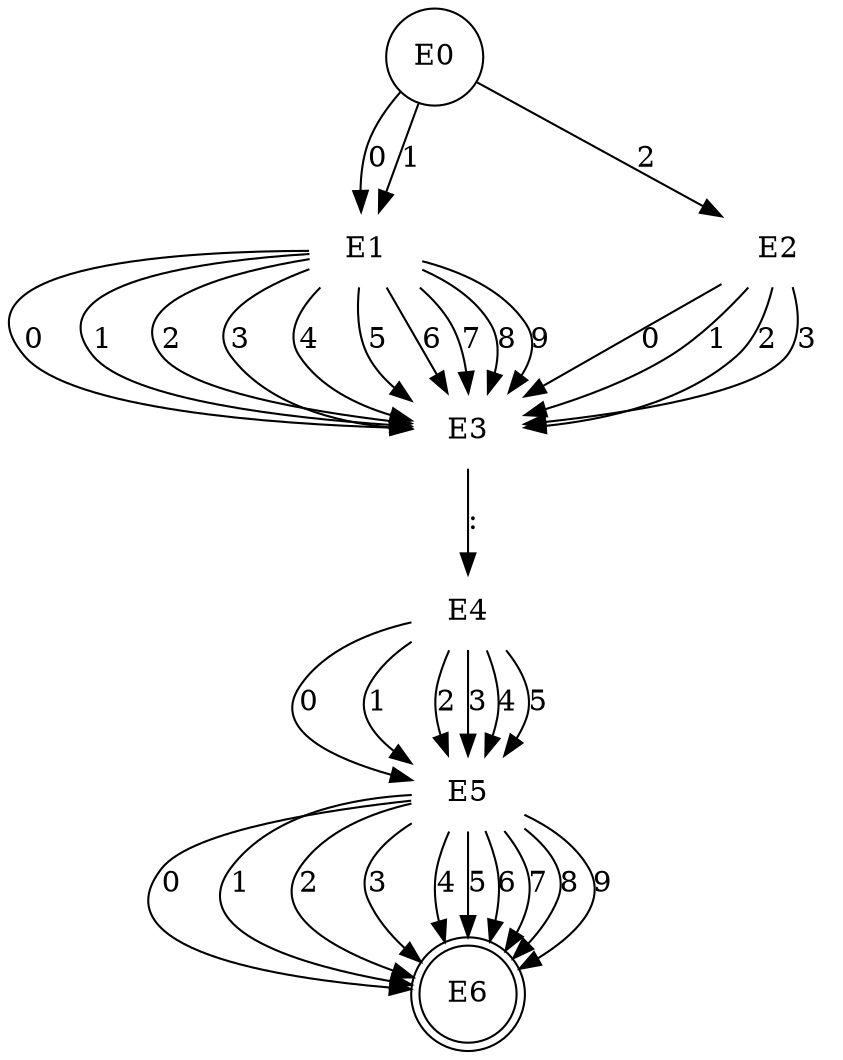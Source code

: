 digraph HHMM {
node [shape=plaintext];
E0 [shape=circle];
E6 [shape=doublecircle];
E0 -> E1[label="0"];
E0 -> E1[label="1"];
E0 -> E2[label="2"];
E1 -> E3[label="0"];
E1 -> E3[label="1"];
E1 -> E3[label="2"];
E1 -> E3[label="3"];
E1 -> E3[label="4"];
E1 -> E3[label="5"];
E1 -> E3[label="6"];
E1 -> E3[label="7"];
E1 -> E3[label="8"];
E1 -> E3[label="9"];
E2 -> E3[label="0"];
E2 -> E3[label="1"];
E2 -> E3[label="2"];
E2 -> E3[label="3"];
E3 -> E4[label=":"];
E4 -> E5[label="0"];
E4 -> E5[label="1"];
E4 -> E5[label="2"];
E4 -> E5[label="3"];
E4 -> E5[label="4"];
E4 -> E5[label="5"];
E5 -> E6[label="0"];
E5 -> E6[label="1"];
E5 -> E6[label="2"];
E5 -> E6[label="3"];
E5 -> E6[label="4"];
E5 -> E6[label="5"];
E5 -> E6[label="6"];
E5 -> E6[label="7"];
E5 -> E6[label="8"];
E5 -> E6[label="9"];
}
